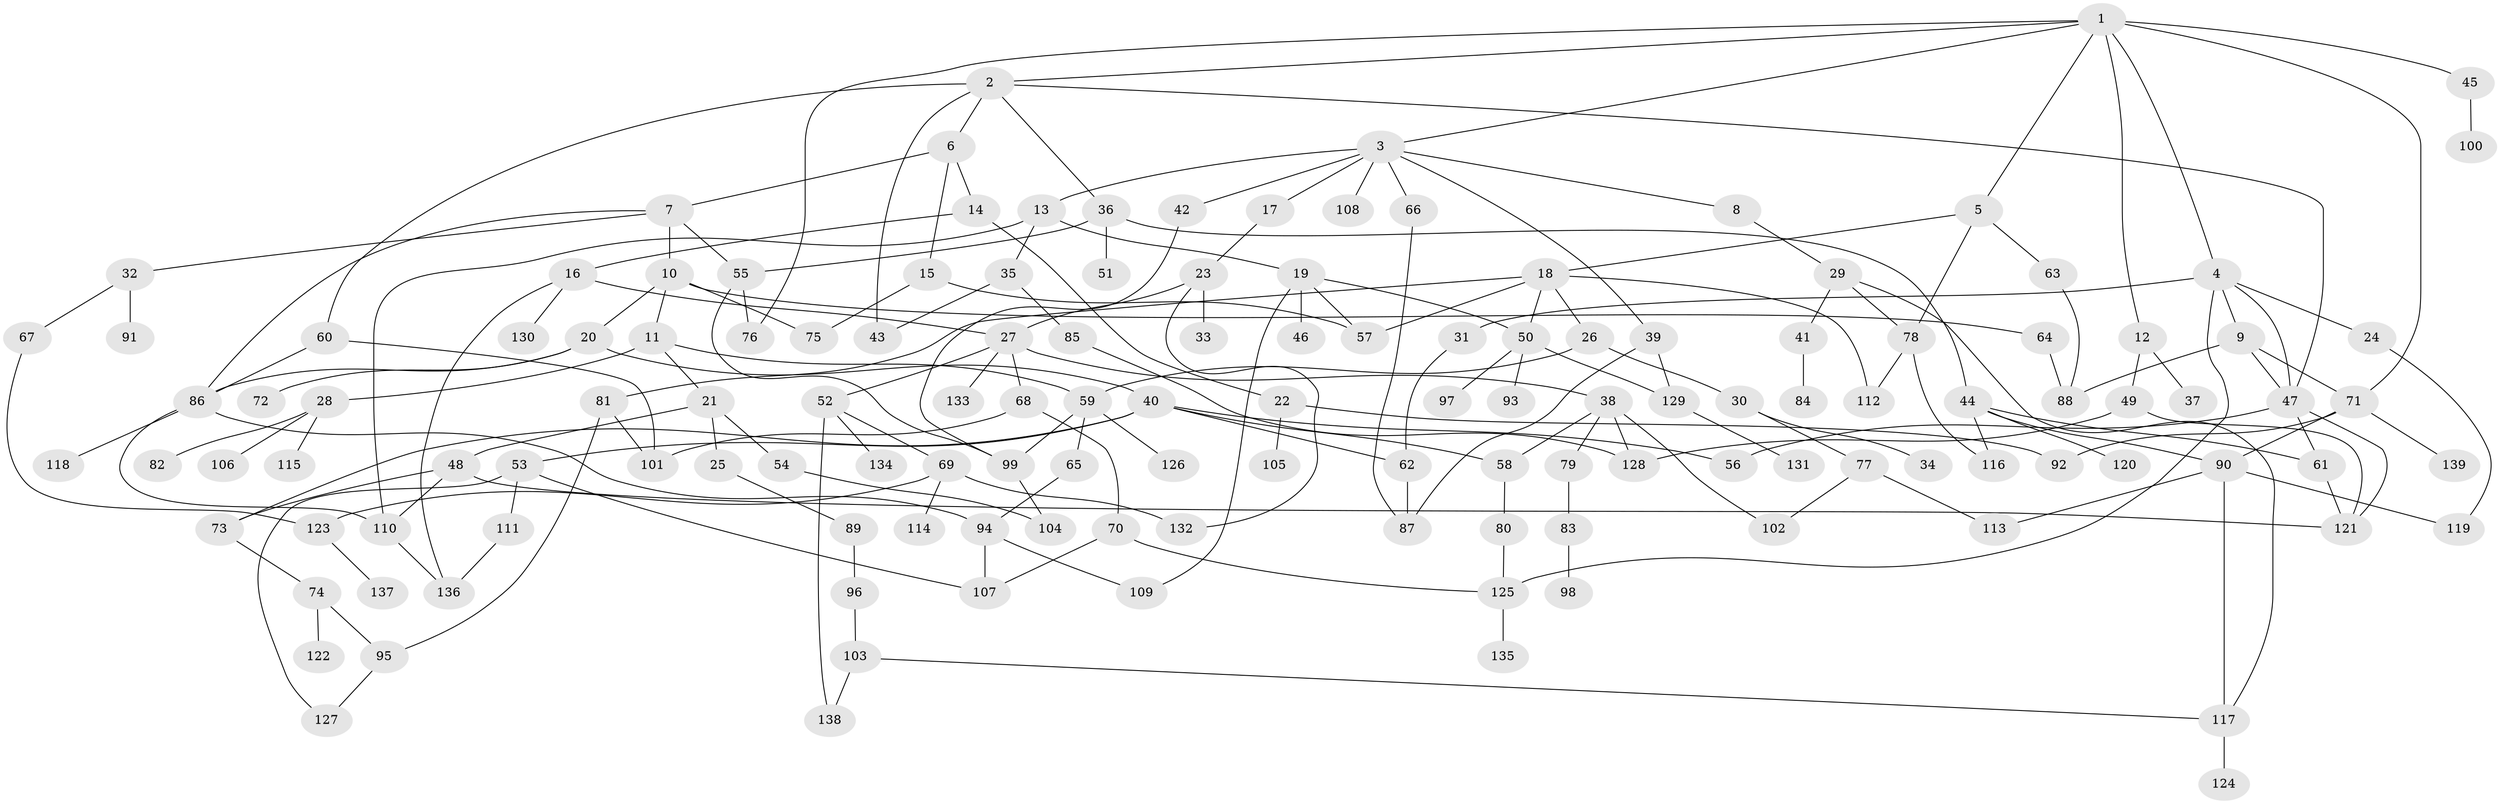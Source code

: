 // Generated by graph-tools (version 1.1) at 2025/25/03/09/25 03:25:31]
// undirected, 139 vertices, 197 edges
graph export_dot {
graph [start="1"]
  node [color=gray90,style=filled];
  1;
  2;
  3;
  4;
  5;
  6;
  7;
  8;
  9;
  10;
  11;
  12;
  13;
  14;
  15;
  16;
  17;
  18;
  19;
  20;
  21;
  22;
  23;
  24;
  25;
  26;
  27;
  28;
  29;
  30;
  31;
  32;
  33;
  34;
  35;
  36;
  37;
  38;
  39;
  40;
  41;
  42;
  43;
  44;
  45;
  46;
  47;
  48;
  49;
  50;
  51;
  52;
  53;
  54;
  55;
  56;
  57;
  58;
  59;
  60;
  61;
  62;
  63;
  64;
  65;
  66;
  67;
  68;
  69;
  70;
  71;
  72;
  73;
  74;
  75;
  76;
  77;
  78;
  79;
  80;
  81;
  82;
  83;
  84;
  85;
  86;
  87;
  88;
  89;
  90;
  91;
  92;
  93;
  94;
  95;
  96;
  97;
  98;
  99;
  100;
  101;
  102;
  103;
  104;
  105;
  106;
  107;
  108;
  109;
  110;
  111;
  112;
  113;
  114;
  115;
  116;
  117;
  118;
  119;
  120;
  121;
  122;
  123;
  124;
  125;
  126;
  127;
  128;
  129;
  130;
  131;
  132;
  133;
  134;
  135;
  136;
  137;
  138;
  139;
  1 -- 2;
  1 -- 3;
  1 -- 4;
  1 -- 5;
  1 -- 12;
  1 -- 45;
  1 -- 71;
  1 -- 76;
  2 -- 6;
  2 -- 36;
  2 -- 43;
  2 -- 60;
  2 -- 47;
  3 -- 8;
  3 -- 13;
  3 -- 17;
  3 -- 39;
  3 -- 42;
  3 -- 66;
  3 -- 108;
  4 -- 9;
  4 -- 24;
  4 -- 31;
  4 -- 125;
  4 -- 47;
  5 -- 18;
  5 -- 63;
  5 -- 78;
  6 -- 7;
  6 -- 14;
  6 -- 15;
  7 -- 10;
  7 -- 32;
  7 -- 55;
  7 -- 86;
  8 -- 29;
  9 -- 47;
  9 -- 88;
  9 -- 71;
  10 -- 11;
  10 -- 20;
  10 -- 64;
  10 -- 75;
  11 -- 21;
  11 -- 28;
  11 -- 59;
  12 -- 37;
  12 -- 49;
  13 -- 19;
  13 -- 35;
  13 -- 110;
  14 -- 16;
  14 -- 22;
  15 -- 57;
  15 -- 75;
  16 -- 130;
  16 -- 27;
  16 -- 136;
  17 -- 23;
  18 -- 26;
  18 -- 81;
  18 -- 112;
  18 -- 57;
  18 -- 50;
  19 -- 46;
  19 -- 50;
  19 -- 57;
  19 -- 109;
  20 -- 40;
  20 -- 72;
  20 -- 86;
  21 -- 25;
  21 -- 48;
  21 -- 54;
  22 -- 105;
  22 -- 92;
  23 -- 27;
  23 -- 33;
  23 -- 132;
  24 -- 119;
  25 -- 89;
  26 -- 30;
  26 -- 59;
  27 -- 38;
  27 -- 52;
  27 -- 68;
  27 -- 133;
  28 -- 82;
  28 -- 106;
  28 -- 115;
  29 -- 41;
  29 -- 117;
  29 -- 78;
  30 -- 34;
  30 -- 77;
  31 -- 62;
  32 -- 67;
  32 -- 91;
  35 -- 85;
  35 -- 43;
  36 -- 44;
  36 -- 51;
  36 -- 55;
  38 -- 79;
  38 -- 102;
  38 -- 128;
  38 -- 58;
  39 -- 87;
  39 -- 129;
  40 -- 53;
  40 -- 58;
  40 -- 56;
  40 -- 73;
  40 -- 62;
  41 -- 84;
  42 -- 99;
  44 -- 61;
  44 -- 90;
  44 -- 120;
  44 -- 116;
  45 -- 100;
  47 -- 56;
  47 -- 121;
  47 -- 61;
  48 -- 73;
  48 -- 110;
  48 -- 121;
  49 -- 121;
  49 -- 128;
  50 -- 93;
  50 -- 97;
  50 -- 129;
  52 -- 69;
  52 -- 134;
  52 -- 138;
  53 -- 111;
  53 -- 127;
  53 -- 107;
  54 -- 104;
  55 -- 76;
  55 -- 99;
  58 -- 80;
  59 -- 65;
  59 -- 126;
  59 -- 99;
  60 -- 86;
  60 -- 101;
  61 -- 121;
  62 -- 87;
  63 -- 88;
  64 -- 88;
  65 -- 94;
  66 -- 87;
  67 -- 123;
  68 -- 70;
  68 -- 101;
  69 -- 114;
  69 -- 123;
  69 -- 132;
  70 -- 107;
  70 -- 125;
  71 -- 92;
  71 -- 139;
  71 -- 90;
  73 -- 74;
  74 -- 95;
  74 -- 122;
  77 -- 113;
  77 -- 102;
  78 -- 116;
  78 -- 112;
  79 -- 83;
  80 -- 125;
  81 -- 95;
  81 -- 101;
  83 -- 98;
  85 -- 128;
  86 -- 118;
  86 -- 94;
  86 -- 110;
  89 -- 96;
  90 -- 113;
  90 -- 117;
  90 -- 119;
  94 -- 107;
  94 -- 109;
  95 -- 127;
  96 -- 103;
  99 -- 104;
  103 -- 138;
  103 -- 117;
  110 -- 136;
  111 -- 136;
  117 -- 124;
  123 -- 137;
  125 -- 135;
  129 -- 131;
}
